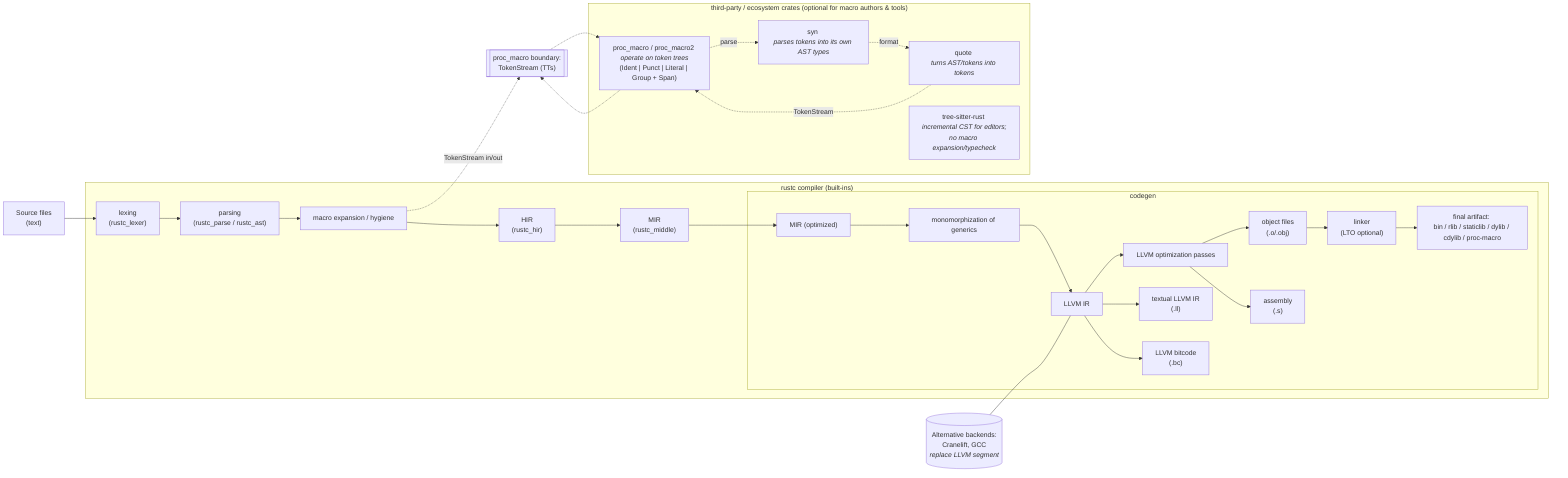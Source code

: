 flowchart LR
  A["`Source files <br/>(text)`"]

  %% ─────────────────────────── rustc lane ───────────────────────────
  subgraph RUSTC["`rustc compiler (built-ins)`"]
    direction LR

    L["`lexing <br/>(rustc_lexer)`"]
    P["`parsing <br/>(rustc_parse / rustc_ast)`"]
    MX["`macro expansion / hygiene`"]
    H["`HIR <br/>(rustc_hir)`"]
    M["`MIR <br/>(rustc_middle)`"]

    subgraph CODEGEN["`codegen`"]
      direction LR

      MOPT["`MIR (optimized)`"]
      MONO["`monomorphization of generics`"]
      LLVMI["`LLVM IR`"]
      LLVMP["`LLVM optimization passes`"]
      OBJ["`object files <br/>(.o/.obj)`"]
      ASM["`assembly <br/>(.s)`"]
      LLTX["`textual LLVM IR <br/>(.ll)`"]
      LLB["`LLVM bitcode <br/>(.bc)`"]
      LNK["`linker <br/>(LTO optional)`"]
      FINAL["`final artifact: <br/>bin / rlib / staticlib / dylib / cdylib / proc-macro`"]
    end
  end

  %% proc_macro boundary between lanes
  B[["`proc_macro boundary: <br/>TokenStream (TTs)`"]]

  %% main rustc flow
  A --> L --> P --> MX --> H --> M --> MOPT --> MONO --> LLVMI --> LLVMP
  LLVMI --> LLTX
  LLVMI --> LLB
  LLVMP --> OBJ --> LNK --> FINAL
  LLVMP --> ASM

  MX -.->|TokenStream in/out| B

  %% alternative backends note
  ALT[("`Alternative backends: <br/>Cranelift, GCC <br/><i>replace LLVM segment</i>`")]
  ALT --- LLVMI

  %% ───────────────────────── ecosystem lane ─────────────────────────
  subgraph ECO["`third-party / ecosystem crates (optional for macro authors & tools)`"]
    direction LR
    PM2["`proc_macro / proc_macro2 <br/><i>operate on token trees</i><br/>(Ident | Punct | Literal | Group + Span)`"]
    SYN["`syn <br/><i>parses tokens into its own AST types</i>`"]
    QUO["`quote <br/><i>turns AST/tokens into tokens</i>`"]
    TSR["`tree-sitter-rust <br/><i>incremental CST for editors;<br/>no macro expansion/typecheck</i>`"]
  end

  %% typical (optional) flow inside ecosystem
  B -.-> PM2
  PM2 -.->|parse| SYN
  SYN  -.->|format| QUO
  QUO  -.->|TokenStream| PM2
  PM2 -.-> B